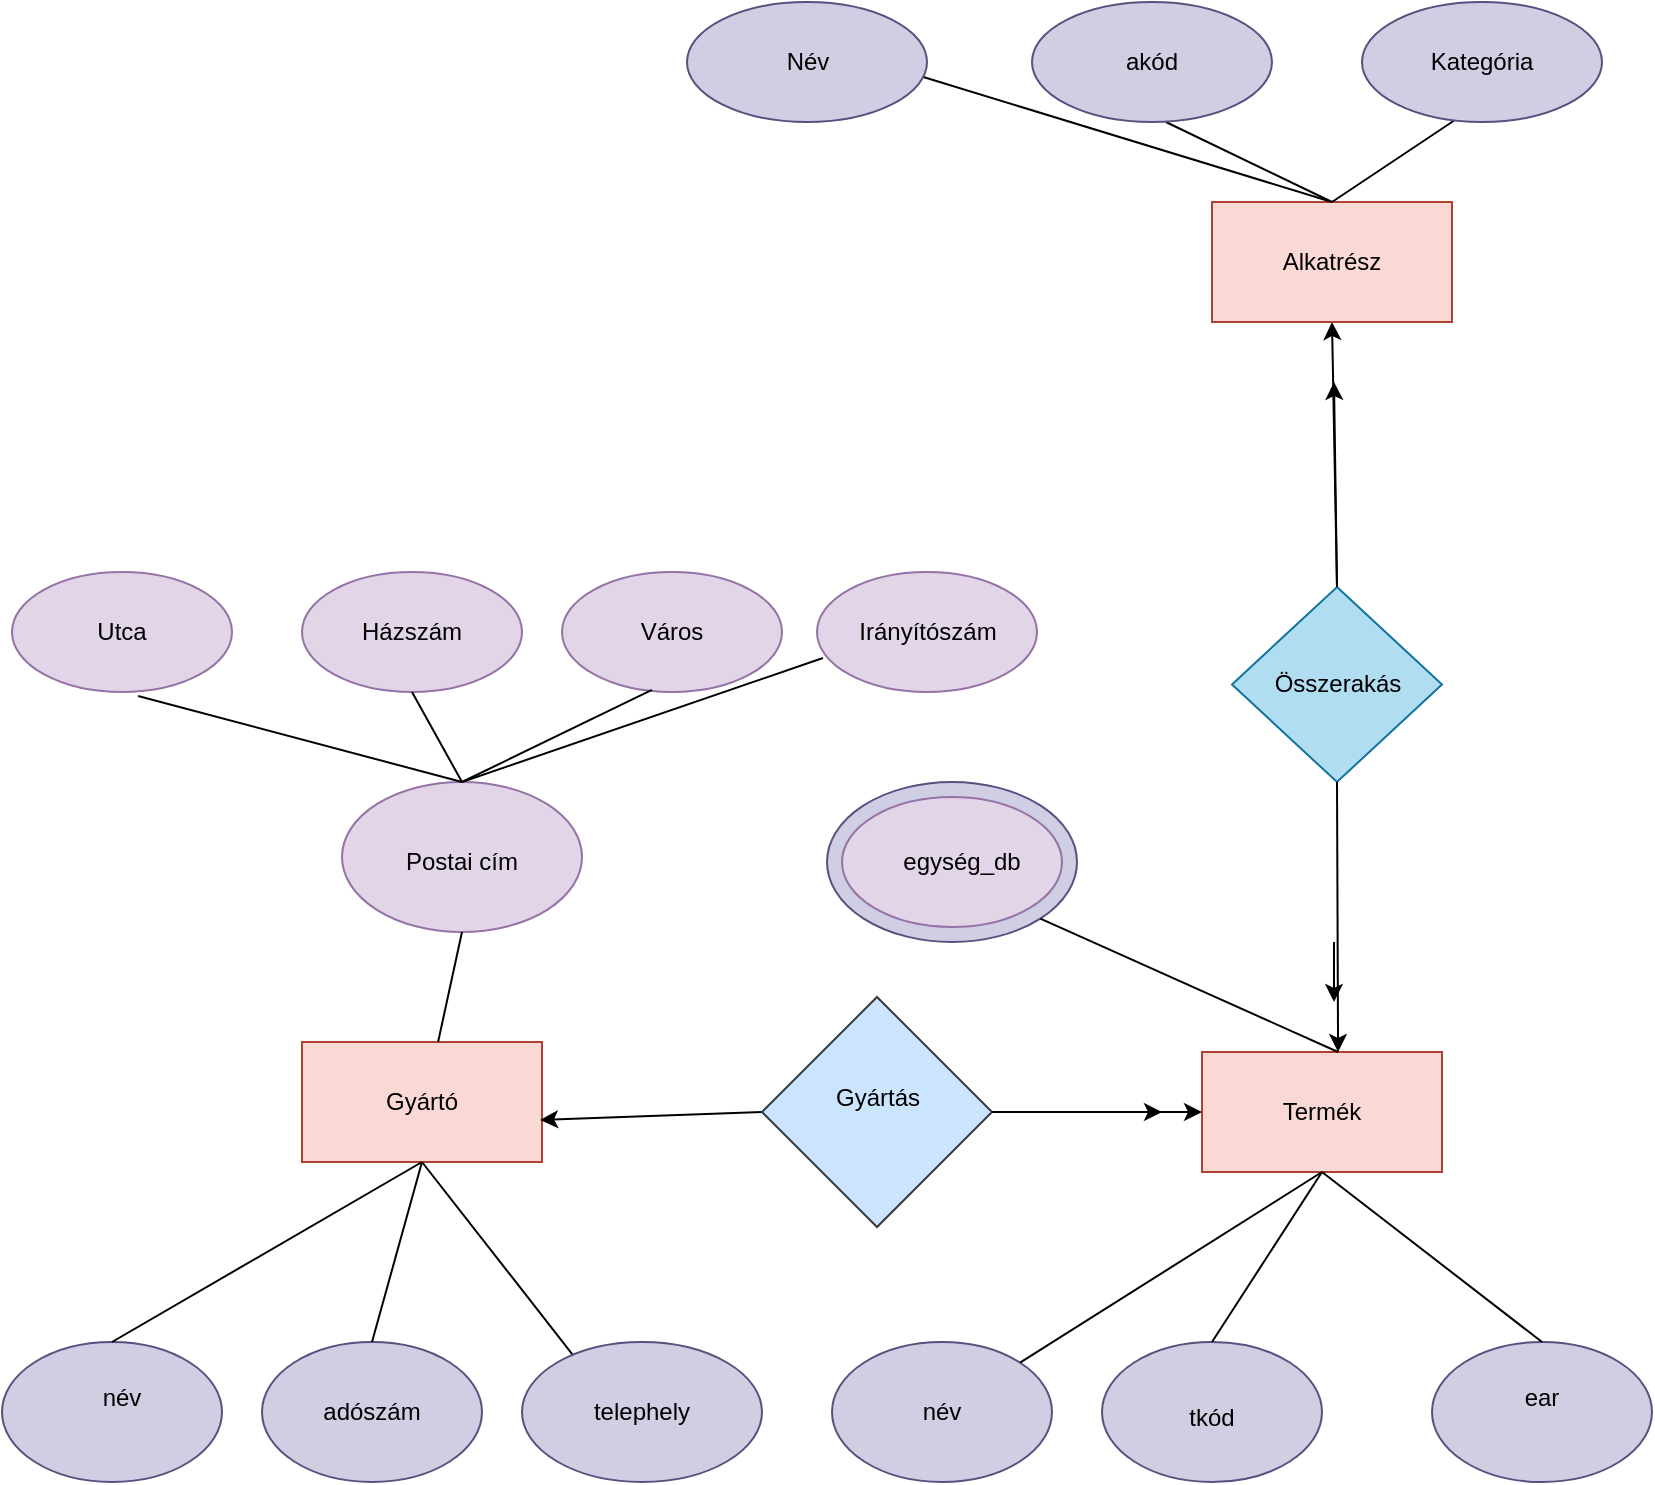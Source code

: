 <mxfile version="24.7.17">
  <diagram name="Page-1" id="oiHvYSJ3vp_K4KXR22Bx">
    <mxGraphModel dx="1426" dy="1891" grid="1" gridSize="10" guides="1" tooltips="1" connect="1" arrows="1" fold="1" page="1" pageScale="1" pageWidth="850" pageHeight="1100" math="0" shadow="0">
      <root>
        <mxCell id="0" />
        <mxCell id="1" parent="0" />
        <mxCell id="5IB24PS56uw0C7XpBxDY-2" value="" style="rounded=0;whiteSpace=wrap;html=1;labelBackgroundColor=none;fillColor=#fad9d5;strokeColor=#ae4132;" vertex="1" parent="1">
          <mxGeometry x="160" y="340" width="120" height="60" as="geometry" />
        </mxCell>
        <mxCell id="5IB24PS56uw0C7XpBxDY-3" value="" style="rounded=0;whiteSpace=wrap;html=1;labelBackgroundColor=none;fillColor=#fad9d5;strokeColor=#ae4132;" vertex="1" parent="1">
          <mxGeometry x="610" y="345" width="120" height="60" as="geometry" />
        </mxCell>
        <mxCell id="5IB24PS56uw0C7XpBxDY-5" value="" style="endArrow=classic;html=1;rounded=0;labelBackgroundColor=none;fontColor=default;entryX=0;entryY=0.5;entryDx=0;entryDy=0;" edge="1" parent="1" target="5IB24PS56uw0C7XpBxDY-3">
          <mxGeometry width="50" height="50" relative="1" as="geometry">
            <mxPoint x="510" y="375" as="sourcePoint" />
            <mxPoint x="640" y="89.5" as="targetPoint" />
          </mxGeometry>
        </mxCell>
        <mxCell id="5IB24PS56uw0C7XpBxDY-10" value="" style="endArrow=classic;html=1;rounded=0;entryX=0.992;entryY=0.65;entryDx=0;entryDy=0;entryPerimeter=0;exitX=0;exitY=0.5;exitDx=0;exitDy=0;" edge="1" parent="1" source="5IB24PS56uw0C7XpBxDY-14" target="5IB24PS56uw0C7XpBxDY-2">
          <mxGeometry width="50" height="50" relative="1" as="geometry">
            <mxPoint x="380" y="89.5" as="sourcePoint" />
            <mxPoint x="280" y="89.5" as="targetPoint" />
          </mxGeometry>
        </mxCell>
        <mxCell id="5IB24PS56uw0C7XpBxDY-14" value="" style="rhombus;whiteSpace=wrap;html=1;fillColor=#cce5ff;strokeColor=#36393d;" vertex="1" parent="1">
          <mxGeometry x="390" y="317.5" width="115" height="115" as="geometry" />
        </mxCell>
        <mxCell id="5IB24PS56uw0C7XpBxDY-15" value="" style="endArrow=classic;html=1;rounded=0;exitX=1;exitY=0.5;exitDx=0;exitDy=0;" edge="1" parent="1" source="5IB24PS56uw0C7XpBxDY-14">
          <mxGeometry width="50" height="50" relative="1" as="geometry">
            <mxPoint x="510" y="375" as="sourcePoint" />
            <mxPoint x="590" y="375" as="targetPoint" />
          </mxGeometry>
        </mxCell>
        <mxCell id="5IB24PS56uw0C7XpBxDY-17" value="Gyártás&lt;div&gt;&lt;br&gt;&lt;/div&gt;" style="text;html=1;align=center;verticalAlign=middle;whiteSpace=wrap;rounded=0;" vertex="1" parent="1">
          <mxGeometry x="417.5" y="360" width="60" height="30" as="geometry" />
        </mxCell>
        <mxCell id="5IB24PS56uw0C7XpBxDY-30" value="" style="ellipse;whiteSpace=wrap;html=1;fillColor=#d0cee2;strokeColor=#56517e;" vertex="1" parent="1">
          <mxGeometry x="725" y="490" width="110" height="70" as="geometry" />
        </mxCell>
        <mxCell id="5IB24PS56uw0C7XpBxDY-31" value="" style="ellipse;whiteSpace=wrap;html=1;fillColor=#d0cee2;strokeColor=#56517e;" vertex="1" parent="1">
          <mxGeometry x="140" y="490" width="110" height="70" as="geometry" />
        </mxCell>
        <mxCell id="5IB24PS56uw0C7XpBxDY-32" value="" style="ellipse;whiteSpace=wrap;html=1;fillColor=#d0cee2;strokeColor=#56517e;" vertex="1" parent="1">
          <mxGeometry x="560" y="490" width="110" height="70" as="geometry" />
        </mxCell>
        <mxCell id="5IB24PS56uw0C7XpBxDY-33" value="" style="ellipse;whiteSpace=wrap;html=1;fillColor=#d0cee2;strokeColor=#56517e;" vertex="1" parent="1">
          <mxGeometry x="425" y="490" width="110" height="70" as="geometry" />
        </mxCell>
        <mxCell id="5IB24PS56uw0C7XpBxDY-34" value="" style="ellipse;whiteSpace=wrap;html=1;fillColor=#d0cee2;strokeColor=#56517e;" vertex="1" parent="1">
          <mxGeometry x="270" y="490" width="120" height="70" as="geometry" />
        </mxCell>
        <mxCell id="5IB24PS56uw0C7XpBxDY-35" value="" style="ellipse;whiteSpace=wrap;html=1;fillColor=#d0cee2;strokeColor=#56517e;" vertex="1" parent="1">
          <mxGeometry x="10" y="490" width="110" height="70" as="geometry" />
        </mxCell>
        <mxCell id="5IB24PS56uw0C7XpBxDY-36" value="tkód&lt;div&gt;&lt;br&gt;&lt;/div&gt;" style="text;html=1;align=center;verticalAlign=middle;whiteSpace=wrap;rounded=0;" vertex="1" parent="1">
          <mxGeometry x="585" y="520" width="60" height="30" as="geometry" />
        </mxCell>
        <mxCell id="5IB24PS56uw0C7XpBxDY-37" value="név" style="text;html=1;align=center;verticalAlign=middle;whiteSpace=wrap;rounded=0;" vertex="1" parent="1">
          <mxGeometry x="450" y="510" width="60" height="30" as="geometry" />
        </mxCell>
        <mxCell id="5IB24PS56uw0C7XpBxDY-38" value="ear&lt;div&gt;&lt;br&gt;&lt;/div&gt;" style="text;html=1;align=center;verticalAlign=middle;whiteSpace=wrap;rounded=0;" vertex="1" parent="1">
          <mxGeometry x="750" y="510" width="60" height="30" as="geometry" />
        </mxCell>
        <mxCell id="5IB24PS56uw0C7XpBxDY-39" value="adószám" style="text;html=1;align=center;verticalAlign=middle;whiteSpace=wrap;rounded=0;" vertex="1" parent="1">
          <mxGeometry x="165" y="510" width="60" height="30" as="geometry" />
        </mxCell>
        <mxCell id="5IB24PS56uw0C7XpBxDY-40" value="név&lt;div&gt;&lt;br&gt;&lt;/div&gt;" style="text;html=1;align=center;verticalAlign=middle;whiteSpace=wrap;rounded=0;" vertex="1" parent="1">
          <mxGeometry x="40" y="510" width="60" height="30" as="geometry" />
        </mxCell>
        <mxCell id="5IB24PS56uw0C7XpBxDY-41" value="telephely" style="text;html=1;align=center;verticalAlign=middle;whiteSpace=wrap;rounded=0;" vertex="1" parent="1">
          <mxGeometry x="300" y="510" width="60" height="30" as="geometry" />
        </mxCell>
        <mxCell id="5IB24PS56uw0C7XpBxDY-46" value="" style="endArrow=none;html=1;rounded=0;exitX=0.209;exitY=0.086;exitDx=0;exitDy=0;exitPerimeter=0;entryX=0.5;entryY=1;entryDx=0;entryDy=0;" edge="1" parent="1" source="5IB24PS56uw0C7XpBxDY-34" target="5IB24PS56uw0C7XpBxDY-2">
          <mxGeometry width="50" height="50" relative="1" as="geometry">
            <mxPoint x="400" y="330" as="sourcePoint" />
            <mxPoint x="213" y="400" as="targetPoint" />
          </mxGeometry>
        </mxCell>
        <mxCell id="5IB24PS56uw0C7XpBxDY-47" value="" style="endArrow=none;html=1;rounded=0;exitX=0.5;exitY=1;exitDx=0;exitDy=0;" edge="1" parent="1" source="5IB24PS56uw0C7XpBxDY-3" target="5IB24PS56uw0C7XpBxDY-33">
          <mxGeometry width="50" height="50" relative="1" as="geometry">
            <mxPoint x="700" y="120" as="sourcePoint" />
            <mxPoint x="450" y="280" as="targetPoint" />
          </mxGeometry>
        </mxCell>
        <mxCell id="5IB24PS56uw0C7XpBxDY-50" value="" style="endArrow=none;html=1;rounded=0;entryX=0.5;entryY=0;entryDx=0;entryDy=0;exitX=0.5;exitY=1;exitDx=0;exitDy=0;" edge="1" parent="1" source="5IB24PS56uw0C7XpBxDY-3" target="5IB24PS56uw0C7XpBxDY-32">
          <mxGeometry width="50" height="50" relative="1" as="geometry">
            <mxPoint x="630" y="340" as="sourcePoint" />
            <mxPoint x="450" y="280" as="targetPoint" />
          </mxGeometry>
        </mxCell>
        <mxCell id="5IB24PS56uw0C7XpBxDY-51" value="" style="endArrow=none;html=1;rounded=0;entryX=0.5;entryY=0;entryDx=0;entryDy=0;exitX=0.5;exitY=1;exitDx=0;exitDy=0;" edge="1" parent="1" source="5IB24PS56uw0C7XpBxDY-3" target="5IB24PS56uw0C7XpBxDY-30">
          <mxGeometry width="50" height="50" relative="1" as="geometry">
            <mxPoint x="670" y="410" as="sourcePoint" />
            <mxPoint x="450" y="280" as="targetPoint" />
            <Array as="points" />
          </mxGeometry>
        </mxCell>
        <mxCell id="5IB24PS56uw0C7XpBxDY-52" value="" style="endArrow=none;html=1;rounded=0;entryX=0.5;entryY=0;entryDx=0;entryDy=0;" edge="1" parent="1" target="5IB24PS56uw0C7XpBxDY-31">
          <mxGeometry width="50" height="50" relative="1" as="geometry">
            <mxPoint x="220" y="400" as="sourcePoint" />
            <mxPoint x="173" y="350" as="targetPoint" />
          </mxGeometry>
        </mxCell>
        <mxCell id="5IB24PS56uw0C7XpBxDY-53" value="" style="endArrow=none;html=1;rounded=0;entryX=0.5;entryY=0;entryDx=0;entryDy=0;exitX=0.5;exitY=1;exitDx=0;exitDy=0;" edge="1" parent="1" source="5IB24PS56uw0C7XpBxDY-2" target="5IB24PS56uw0C7XpBxDY-35">
          <mxGeometry width="50" height="50" relative="1" as="geometry">
            <mxPoint x="220" y="404" as="sourcePoint" />
            <mxPoint x="450" y="280" as="targetPoint" />
          </mxGeometry>
        </mxCell>
        <mxCell id="5IB24PS56uw0C7XpBxDY-54" value="Gyártó" style="text;html=1;align=center;verticalAlign=middle;whiteSpace=wrap;rounded=0;" vertex="1" parent="1">
          <mxGeometry x="190" y="355" width="60" height="30" as="geometry" />
        </mxCell>
        <mxCell id="5IB24PS56uw0C7XpBxDY-55" value="Termék" style="text;html=1;align=center;verticalAlign=middle;whiteSpace=wrap;rounded=0;" vertex="1" parent="1">
          <mxGeometry x="640" y="360" width="60" height="30" as="geometry" />
        </mxCell>
        <mxCell id="5IB24PS56uw0C7XpBxDY-59" value="" style="ellipse;whiteSpace=wrap;html=1;fillColor=#e1d5e7;strokeColor=#9673a6;" vertex="1" parent="1">
          <mxGeometry x="180" y="210" width="120" height="75" as="geometry" />
        </mxCell>
        <mxCell id="5IB24PS56uw0C7XpBxDY-60" value="Postai cím" style="text;html=1;align=center;verticalAlign=middle;whiteSpace=wrap;rounded=0;" vertex="1" parent="1">
          <mxGeometry x="210" y="235" width="60" height="30" as="geometry" />
        </mxCell>
        <mxCell id="5IB24PS56uw0C7XpBxDY-63" value="" style="ellipse;whiteSpace=wrap;html=1;fillColor=#e1d5e7;strokeColor=#9673a6;" vertex="1" parent="1">
          <mxGeometry x="15" y="105" width="110" height="60" as="geometry" />
        </mxCell>
        <mxCell id="5IB24PS56uw0C7XpBxDY-65" value="" style="ellipse;whiteSpace=wrap;html=1;fillColor=#e1d5e7;strokeColor=#9673a6;" vertex="1" parent="1">
          <mxGeometry x="290" y="105" width="110" height="60" as="geometry" />
        </mxCell>
        <mxCell id="5IB24PS56uw0C7XpBxDY-66" value="" style="ellipse;whiteSpace=wrap;html=1;fillColor=#e1d5e7;strokeColor=#9673a6;" vertex="1" parent="1">
          <mxGeometry x="160" y="105" width="110" height="60" as="geometry" />
        </mxCell>
        <mxCell id="5IB24PS56uw0C7XpBxDY-75" value="" style="endArrow=none;html=1;rounded=0;entryX=0.5;entryY=1;entryDx=0;entryDy=0;exitX=0.567;exitY=0;exitDx=0;exitDy=0;exitPerimeter=0;" edge="1" parent="1" source="5IB24PS56uw0C7XpBxDY-2" target="5IB24PS56uw0C7XpBxDY-59">
          <mxGeometry width="50" height="50" relative="1" as="geometry">
            <mxPoint x="400" y="380" as="sourcePoint" />
            <mxPoint x="450" y="330" as="targetPoint" />
          </mxGeometry>
        </mxCell>
        <mxCell id="5IB24PS56uw0C7XpBxDY-76" value="Házszám" style="text;html=1;align=center;verticalAlign=middle;whiteSpace=wrap;rounded=0;" vertex="1" parent="1">
          <mxGeometry x="185" y="120" width="60" height="30" as="geometry" />
        </mxCell>
        <mxCell id="5IB24PS56uw0C7XpBxDY-77" value="Város" style="text;html=1;align=center;verticalAlign=middle;whiteSpace=wrap;rounded=0;" vertex="1" parent="1">
          <mxGeometry x="315" y="120" width="60" height="30" as="geometry" />
        </mxCell>
        <mxCell id="5IB24PS56uw0C7XpBxDY-78" value="Utca" style="text;html=1;align=center;verticalAlign=middle;whiteSpace=wrap;rounded=0;" vertex="1" parent="1">
          <mxGeometry x="40" y="120" width="60" height="30" as="geometry" />
        </mxCell>
        <mxCell id="5IB24PS56uw0C7XpBxDY-79" value="" style="endArrow=none;html=1;rounded=0;entryX=0.409;entryY=0.983;entryDx=0;entryDy=0;entryPerimeter=0;exitX=0.5;exitY=0;exitDx=0;exitDy=0;" edge="1" parent="1" source="5IB24PS56uw0C7XpBxDY-59" target="5IB24PS56uw0C7XpBxDY-65">
          <mxGeometry width="50" height="50" relative="1" as="geometry">
            <mxPoint x="400" y="380" as="sourcePoint" />
            <mxPoint x="450" y="330" as="targetPoint" />
          </mxGeometry>
        </mxCell>
        <mxCell id="5IB24PS56uw0C7XpBxDY-81" value="" style="endArrow=none;html=1;rounded=0;entryX=0.573;entryY=1.033;entryDx=0;entryDy=0;entryPerimeter=0;exitX=0.5;exitY=0;exitDx=0;exitDy=0;" edge="1" parent="1" source="5IB24PS56uw0C7XpBxDY-59" target="5IB24PS56uw0C7XpBxDY-63">
          <mxGeometry width="50" height="50" relative="1" as="geometry">
            <mxPoint x="400" y="380" as="sourcePoint" />
            <mxPoint x="450" y="330" as="targetPoint" />
          </mxGeometry>
        </mxCell>
        <mxCell id="5IB24PS56uw0C7XpBxDY-82" value="" style="endArrow=none;html=1;rounded=0;entryX=0.5;entryY=1;entryDx=0;entryDy=0;exitX=0.5;exitY=0;exitDx=0;exitDy=0;" edge="1" parent="1" source="5IB24PS56uw0C7XpBxDY-59" target="5IB24PS56uw0C7XpBxDY-66">
          <mxGeometry width="50" height="50" relative="1" as="geometry">
            <mxPoint x="400" y="380" as="sourcePoint" />
            <mxPoint x="450" y="330" as="targetPoint" />
          </mxGeometry>
        </mxCell>
        <mxCell id="5IB24PS56uw0C7XpBxDY-86" value="" style="ellipse;whiteSpace=wrap;html=1;fillColor=#e1d5e7;strokeColor=#9673a6;" vertex="1" parent="1">
          <mxGeometry x="417.5" y="105" width="110" height="60" as="geometry" />
        </mxCell>
        <mxCell id="5IB24PS56uw0C7XpBxDY-87" value="" style="endArrow=none;html=1;rounded=0;entryX=0.027;entryY=0.717;entryDx=0;entryDy=0;entryPerimeter=0;exitX=0.5;exitY=0;exitDx=0;exitDy=0;" edge="1" parent="1" source="5IB24PS56uw0C7XpBxDY-59" target="5IB24PS56uw0C7XpBxDY-86">
          <mxGeometry width="50" height="50" relative="1" as="geometry">
            <mxPoint x="400" y="380" as="sourcePoint" />
            <mxPoint x="450" y="330" as="targetPoint" />
          </mxGeometry>
        </mxCell>
        <mxCell id="5IB24PS56uw0C7XpBxDY-89" value="Irányítószám" style="text;html=1;align=center;verticalAlign=middle;whiteSpace=wrap;rounded=0;" vertex="1" parent="1">
          <mxGeometry x="442.5" y="120" width="60" height="30" as="geometry" />
        </mxCell>
        <mxCell id="5IB24PS56uw0C7XpBxDY-98" value="" style="ellipse;whiteSpace=wrap;html=1;fillColor=#d0cee2;strokeColor=#56517e;" vertex="1" parent="1">
          <mxGeometry x="422.5" y="210" width="125" height="80" as="geometry" />
        </mxCell>
        <mxCell id="5IB24PS56uw0C7XpBxDY-99" value="" style="ellipse;whiteSpace=wrap;html=1;fillColor=#e1d5e7;strokeColor=#9673a6;" vertex="1" parent="1">
          <mxGeometry x="430" y="217.5" width="110" height="65" as="geometry" />
        </mxCell>
        <mxCell id="5IB24PS56uw0C7XpBxDY-100" value="egység_db" style="text;html=1;align=center;verticalAlign=middle;whiteSpace=wrap;rounded=0;" vertex="1" parent="1">
          <mxGeometry x="460" y="235" width="60" height="30" as="geometry" />
        </mxCell>
        <mxCell id="5IB24PS56uw0C7XpBxDY-103" value="" style="endArrow=none;html=1;rounded=0;entryX=0.567;entryY=0;entryDx=0;entryDy=0;entryPerimeter=0;exitX=1;exitY=1;exitDx=0;exitDy=0;" edge="1" parent="1" source="5IB24PS56uw0C7XpBxDY-98" target="5IB24PS56uw0C7XpBxDY-3">
          <mxGeometry width="50" height="50" relative="1" as="geometry">
            <mxPoint x="540" y="300" as="sourcePoint" />
            <mxPoint x="450" y="330" as="targetPoint" />
          </mxGeometry>
        </mxCell>
        <mxCell id="5IB24PS56uw0C7XpBxDY-104" value="" style="rhombus;whiteSpace=wrap;html=1;fillColor=#b1ddf0;strokeColor=#10739e;" vertex="1" parent="1">
          <mxGeometry x="625" y="112.5" width="105" height="97.5" as="geometry" />
        </mxCell>
        <mxCell id="5IB24PS56uw0C7XpBxDY-105" value="" style="endArrow=classic;html=1;rounded=0;entryX=0.567;entryY=0;entryDx=0;entryDy=0;entryPerimeter=0;exitX=0.5;exitY=1;exitDx=0;exitDy=0;" edge="1" parent="1" source="5IB24PS56uw0C7XpBxDY-104" target="5IB24PS56uw0C7XpBxDY-3">
          <mxGeometry width="50" height="50" relative="1" as="geometry">
            <mxPoint x="400" y="380" as="sourcePoint" />
            <mxPoint x="450" y="330" as="targetPoint" />
          </mxGeometry>
        </mxCell>
        <mxCell id="5IB24PS56uw0C7XpBxDY-107" value="" style="endArrow=classic;html=1;rounded=0;exitX=0.5;exitY=1;exitDx=0;exitDy=0;" edge="1" parent="1">
          <mxGeometry width="50" height="50" relative="1" as="geometry">
            <mxPoint x="676" y="290" as="sourcePoint" />
            <mxPoint x="676" y="320" as="targetPoint" />
          </mxGeometry>
        </mxCell>
        <mxCell id="5IB24PS56uw0C7XpBxDY-109" value="" style="endArrow=classic;html=1;rounded=0;exitX=0.5;exitY=0;exitDx=0;exitDy=0;entryX=0.5;entryY=1;entryDx=0;entryDy=0;" edge="1" parent="1" source="5IB24PS56uw0C7XpBxDY-104" target="5IB24PS56uw0C7XpBxDY-113">
          <mxGeometry width="50" height="50" relative="1" as="geometry">
            <mxPoint x="400" y="380" as="sourcePoint" />
            <mxPoint x="675" y="-10" as="targetPoint" />
          </mxGeometry>
        </mxCell>
        <mxCell id="5IB24PS56uw0C7XpBxDY-110" value="" style="endArrow=classic;html=1;rounded=0;exitX=0.5;exitY=0;exitDx=0;exitDy=0;" edge="1" parent="1" source="5IB24PS56uw0C7XpBxDY-104">
          <mxGeometry width="50" height="50" relative="1" as="geometry">
            <mxPoint x="676" y="192.5" as="sourcePoint" />
            <mxPoint x="676" y="10" as="targetPoint" />
          </mxGeometry>
        </mxCell>
        <mxCell id="5IB24PS56uw0C7XpBxDY-113" value="" style="rounded=0;whiteSpace=wrap;html=1;labelBackgroundColor=none;fillColor=#fad9d5;strokeColor=#ae4132;" vertex="1" parent="1">
          <mxGeometry x="615" y="-80" width="120" height="60" as="geometry" />
        </mxCell>
        <mxCell id="5IB24PS56uw0C7XpBxDY-114" value="Alkatrész" style="text;html=1;align=center;verticalAlign=middle;whiteSpace=wrap;rounded=0;" vertex="1" parent="1">
          <mxGeometry x="645" y="-65" width="60" height="30" as="geometry" />
        </mxCell>
        <mxCell id="5IB24PS56uw0C7XpBxDY-115" value="" style="endArrow=none;html=1;rounded=0;entryX=0.5;entryY=0;entryDx=0;entryDy=0;exitX=0.558;exitY=1;exitDx=0;exitDy=0;exitPerimeter=0;" edge="1" parent="1" source="5IB24PS56uw0C7XpBxDY-119" target="5IB24PS56uw0C7XpBxDY-113">
          <mxGeometry width="50" height="50" relative="1" as="geometry">
            <mxPoint x="675" y="-170" as="sourcePoint" />
            <mxPoint x="460" y="30" as="targetPoint" />
          </mxGeometry>
        </mxCell>
        <mxCell id="5IB24PS56uw0C7XpBxDY-116" value="" style="endArrow=none;html=1;rounded=0;entryX=0.5;entryY=0;entryDx=0;entryDy=0;exitX=0.971;exitY=0.617;exitDx=0;exitDy=0;exitPerimeter=0;" edge="1" parent="1" source="5IB24PS56uw0C7XpBxDY-117" target="5IB24PS56uw0C7XpBxDY-113">
          <mxGeometry width="50" height="50" relative="1" as="geometry">
            <mxPoint x="550" y="-130" as="sourcePoint" />
            <mxPoint x="460" y="30" as="targetPoint" />
          </mxGeometry>
        </mxCell>
        <mxCell id="5IB24PS56uw0C7XpBxDY-117" value="" style="ellipse;whiteSpace=wrap;html=1;fillColor=#d0cee2;strokeColor=#56517e;" vertex="1" parent="1">
          <mxGeometry x="352.5" y="-180" width="120" height="60" as="geometry" />
        </mxCell>
        <mxCell id="5IB24PS56uw0C7XpBxDY-118" value="Név" style="text;html=1;align=center;verticalAlign=middle;whiteSpace=wrap;rounded=0;" vertex="1" parent="1">
          <mxGeometry x="382.5" y="-165" width="60" height="30" as="geometry" />
        </mxCell>
        <mxCell id="5IB24PS56uw0C7XpBxDY-119" value="" style="ellipse;whiteSpace=wrap;html=1;fillColor=#d0cee2;strokeColor=#56517e;" vertex="1" parent="1">
          <mxGeometry x="525" y="-180" width="120" height="60" as="geometry" />
        </mxCell>
        <mxCell id="5IB24PS56uw0C7XpBxDY-120" value="akód" style="text;html=1;align=center;verticalAlign=middle;whiteSpace=wrap;rounded=0;" vertex="1" parent="1">
          <mxGeometry x="555" y="-165" width="60" height="30" as="geometry" />
        </mxCell>
        <mxCell id="5IB24PS56uw0C7XpBxDY-121" value="" style="endArrow=none;html=1;rounded=0;entryX=0.5;entryY=0;entryDx=0;entryDy=0;" edge="1" parent="1" target="5IB24PS56uw0C7XpBxDY-113">
          <mxGeometry width="50" height="50" relative="1" as="geometry">
            <mxPoint x="750" y="-130" as="sourcePoint" />
            <mxPoint x="460" y="30" as="targetPoint" />
          </mxGeometry>
        </mxCell>
        <mxCell id="5IB24PS56uw0C7XpBxDY-122" value="" style="ellipse;whiteSpace=wrap;html=1;fillColor=#d0cee2;strokeColor=#56517e;" vertex="1" parent="1">
          <mxGeometry x="690" y="-180" width="120" height="60" as="geometry" />
        </mxCell>
        <mxCell id="5IB24PS56uw0C7XpBxDY-123" value="Kategória" style="text;html=1;align=center;verticalAlign=middle;whiteSpace=wrap;rounded=0;" vertex="1" parent="1">
          <mxGeometry x="720" y="-165" width="60" height="30" as="geometry" />
        </mxCell>
        <mxCell id="5IB24PS56uw0C7XpBxDY-124" value="Összerakás" style="text;html=1;align=center;verticalAlign=middle;whiteSpace=wrap;rounded=0;" vertex="1" parent="1">
          <mxGeometry x="647.5" y="146.25" width="60" height="30" as="geometry" />
        </mxCell>
      </root>
    </mxGraphModel>
  </diagram>
</mxfile>
